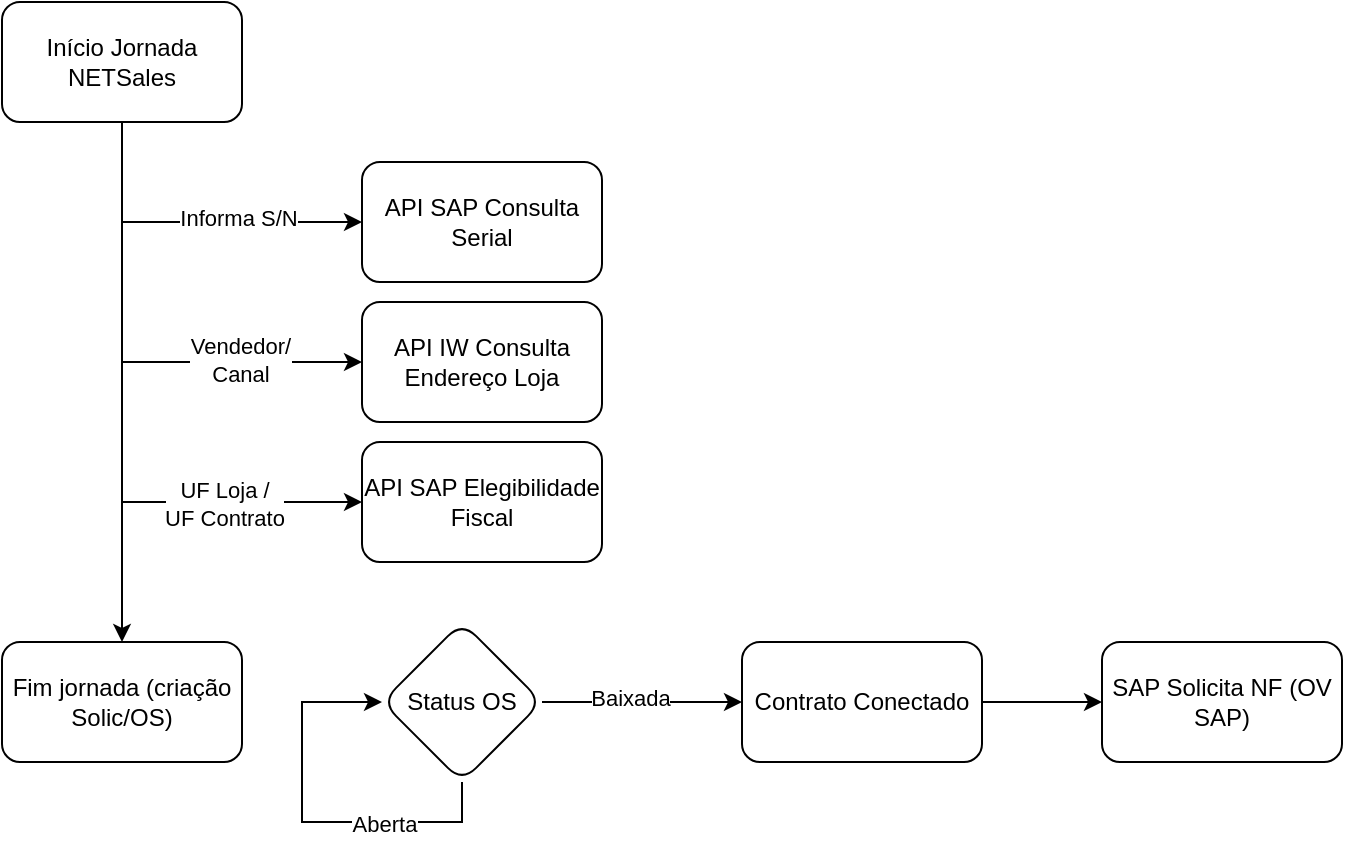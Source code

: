 <mxfile version="26.2.14">
  <diagram name="Página-1" id="ernRAC5D8F3P8FDCeqiH">
    <mxGraphModel dx="1042" dy="527" grid="1" gridSize="10" guides="1" tooltips="1" connect="1" arrows="1" fold="1" page="1" pageScale="1" pageWidth="827" pageHeight="1169" math="0" shadow="0">
      <root>
        <mxCell id="0" />
        <mxCell id="1" parent="0" />
        <mxCell id="9W059uVGr_A8UaHw2HkI-4" style="edgeStyle=orthogonalEdgeStyle;rounded=0;orthogonalLoop=1;jettySize=auto;html=1;entryX=0;entryY=0.5;entryDx=0;entryDy=0;exitX=0.5;exitY=1;exitDx=0;exitDy=0;" edge="1" parent="1" source="9W059uVGr_A8UaHw2HkI-1" target="9W059uVGr_A8UaHw2HkI-2">
          <mxGeometry relative="1" as="geometry" />
        </mxCell>
        <mxCell id="9W059uVGr_A8UaHw2HkI-5" value="Informa S/N" style="edgeLabel;html=1;align=center;verticalAlign=middle;resizable=0;points=[];" vertex="1" connectable="0" parent="9W059uVGr_A8UaHw2HkI-4">
          <mxGeometry x="0.264" y="2" relative="1" as="geometry">
            <mxPoint as="offset" />
          </mxGeometry>
        </mxCell>
        <mxCell id="9W059uVGr_A8UaHw2HkI-6" style="edgeStyle=orthogonalEdgeStyle;rounded=0;orthogonalLoop=1;jettySize=auto;html=1;entryX=0;entryY=0.5;entryDx=0;entryDy=0;" edge="1" parent="1" source="9W059uVGr_A8UaHw2HkI-1" target="9W059uVGr_A8UaHw2HkI-3">
          <mxGeometry relative="1" as="geometry">
            <Array as="points">
              <mxPoint x="90" y="210" />
            </Array>
          </mxGeometry>
        </mxCell>
        <mxCell id="9W059uVGr_A8UaHw2HkI-7" value="Vendedor/&lt;div&gt;Canal&lt;/div&gt;" style="edgeLabel;html=1;align=center;verticalAlign=middle;resizable=0;points=[];" vertex="1" connectable="0" parent="9W059uVGr_A8UaHw2HkI-6">
          <mxGeometry x="0.487" y="1" relative="1" as="geometry">
            <mxPoint as="offset" />
          </mxGeometry>
        </mxCell>
        <mxCell id="9W059uVGr_A8UaHw2HkI-10" style="edgeStyle=orthogonalEdgeStyle;rounded=0;orthogonalLoop=1;jettySize=auto;html=1;entryX=0;entryY=0.5;entryDx=0;entryDy=0;" edge="1" parent="1" source="9W059uVGr_A8UaHw2HkI-1" target="9W059uVGr_A8UaHw2HkI-9">
          <mxGeometry relative="1" as="geometry">
            <Array as="points">
              <mxPoint x="90" y="280" />
            </Array>
          </mxGeometry>
        </mxCell>
        <mxCell id="9W059uVGr_A8UaHw2HkI-11" value="UF Loja /&lt;div&gt;UF Contrato&lt;/div&gt;" style="edgeLabel;html=1;align=center;verticalAlign=middle;resizable=0;points=[];" vertex="1" connectable="0" parent="9W059uVGr_A8UaHw2HkI-10">
          <mxGeometry x="0.551" y="-1" relative="1" as="geometry">
            <mxPoint as="offset" />
          </mxGeometry>
        </mxCell>
        <mxCell id="9W059uVGr_A8UaHw2HkI-13" style="edgeStyle=orthogonalEdgeStyle;rounded=0;orthogonalLoop=1;jettySize=auto;html=1;" edge="1" parent="1" source="9W059uVGr_A8UaHw2HkI-1" target="9W059uVGr_A8UaHw2HkI-12">
          <mxGeometry relative="1" as="geometry" />
        </mxCell>
        <mxCell id="9W059uVGr_A8UaHw2HkI-1" value="Início Jornada NETSales" style="rounded=1;whiteSpace=wrap;html=1;" vertex="1" parent="1">
          <mxGeometry x="30" y="30" width="120" height="60" as="geometry" />
        </mxCell>
        <mxCell id="9W059uVGr_A8UaHw2HkI-2" value="API SAP Consulta Serial" style="rounded=1;whiteSpace=wrap;html=1;" vertex="1" parent="1">
          <mxGeometry x="210" y="110" width="120" height="60" as="geometry" />
        </mxCell>
        <mxCell id="9W059uVGr_A8UaHw2HkI-3" value="API IW Consulta Endereço Loja" style="rounded=1;whiteSpace=wrap;html=1;" vertex="1" parent="1">
          <mxGeometry x="210" y="180" width="120" height="60" as="geometry" />
        </mxCell>
        <mxCell id="9W059uVGr_A8UaHw2HkI-9" value="API SAP Elegibilidade Fiscal" style="rounded=1;whiteSpace=wrap;html=1;" vertex="1" parent="1">
          <mxGeometry x="210" y="250" width="120" height="60" as="geometry" />
        </mxCell>
        <mxCell id="9W059uVGr_A8UaHw2HkI-12" value="Fim jornada (criação Solic/OS)" style="rounded=1;whiteSpace=wrap;html=1;" vertex="1" parent="1">
          <mxGeometry x="30" y="350" width="120" height="60" as="geometry" />
        </mxCell>
        <mxCell id="9W059uVGr_A8UaHw2HkI-21" style="edgeStyle=orthogonalEdgeStyle;rounded=0;orthogonalLoop=1;jettySize=auto;html=1;entryX=0;entryY=0.5;entryDx=0;entryDy=0;" edge="1" parent="1" source="9W059uVGr_A8UaHw2HkI-14" target="9W059uVGr_A8UaHw2HkI-20">
          <mxGeometry relative="1" as="geometry" />
        </mxCell>
        <mxCell id="9W059uVGr_A8UaHw2HkI-14" value="Contrato Conectado" style="rounded=1;whiteSpace=wrap;html=1;" vertex="1" parent="1">
          <mxGeometry x="400" y="350" width="120" height="60" as="geometry" />
        </mxCell>
        <mxCell id="9W059uVGr_A8UaHw2HkI-18" style="edgeStyle=orthogonalEdgeStyle;rounded=0;orthogonalLoop=1;jettySize=auto;html=1;entryX=0;entryY=0.5;entryDx=0;entryDy=0;" edge="1" parent="1" source="9W059uVGr_A8UaHw2HkI-16" target="9W059uVGr_A8UaHw2HkI-14">
          <mxGeometry relative="1" as="geometry" />
        </mxCell>
        <mxCell id="9W059uVGr_A8UaHw2HkI-19" value="Baixada" style="edgeLabel;html=1;align=center;verticalAlign=middle;resizable=0;points=[];" vertex="1" connectable="0" parent="9W059uVGr_A8UaHw2HkI-18">
          <mxGeometry x="-0.129" y="2" relative="1" as="geometry">
            <mxPoint as="offset" />
          </mxGeometry>
        </mxCell>
        <mxCell id="9W059uVGr_A8UaHw2HkI-16" value="Status OS" style="rhombus;whiteSpace=wrap;html=1;rounded=1;" vertex="1" parent="1">
          <mxGeometry x="220" y="340" width="80" height="80" as="geometry" />
        </mxCell>
        <mxCell id="9W059uVGr_A8UaHw2HkI-20" value="SAP Solicita NF (OV SAP)" style="rounded=1;whiteSpace=wrap;html=1;" vertex="1" parent="1">
          <mxGeometry x="580" y="350" width="120" height="60" as="geometry" />
        </mxCell>
        <mxCell id="9W059uVGr_A8UaHw2HkI-22" style="edgeStyle=orthogonalEdgeStyle;rounded=0;orthogonalLoop=1;jettySize=auto;html=1;entryX=0;entryY=0.5;entryDx=0;entryDy=0;exitX=0.5;exitY=1;exitDx=0;exitDy=0;" edge="1" parent="1" source="9W059uVGr_A8UaHw2HkI-16" target="9W059uVGr_A8UaHw2HkI-16">
          <mxGeometry relative="1" as="geometry">
            <Array as="points">
              <mxPoint x="260" y="440" />
              <mxPoint x="180" y="440" />
              <mxPoint x="180" y="380" />
            </Array>
          </mxGeometry>
        </mxCell>
        <mxCell id="9W059uVGr_A8UaHw2HkI-23" value="Aberta" style="edgeLabel;html=1;align=center;verticalAlign=middle;resizable=0;points=[];" vertex="1" connectable="0" parent="9W059uVGr_A8UaHw2HkI-22">
          <mxGeometry x="-0.324" y="1" relative="1" as="geometry">
            <mxPoint x="8" as="offset" />
          </mxGeometry>
        </mxCell>
      </root>
    </mxGraphModel>
  </diagram>
</mxfile>
